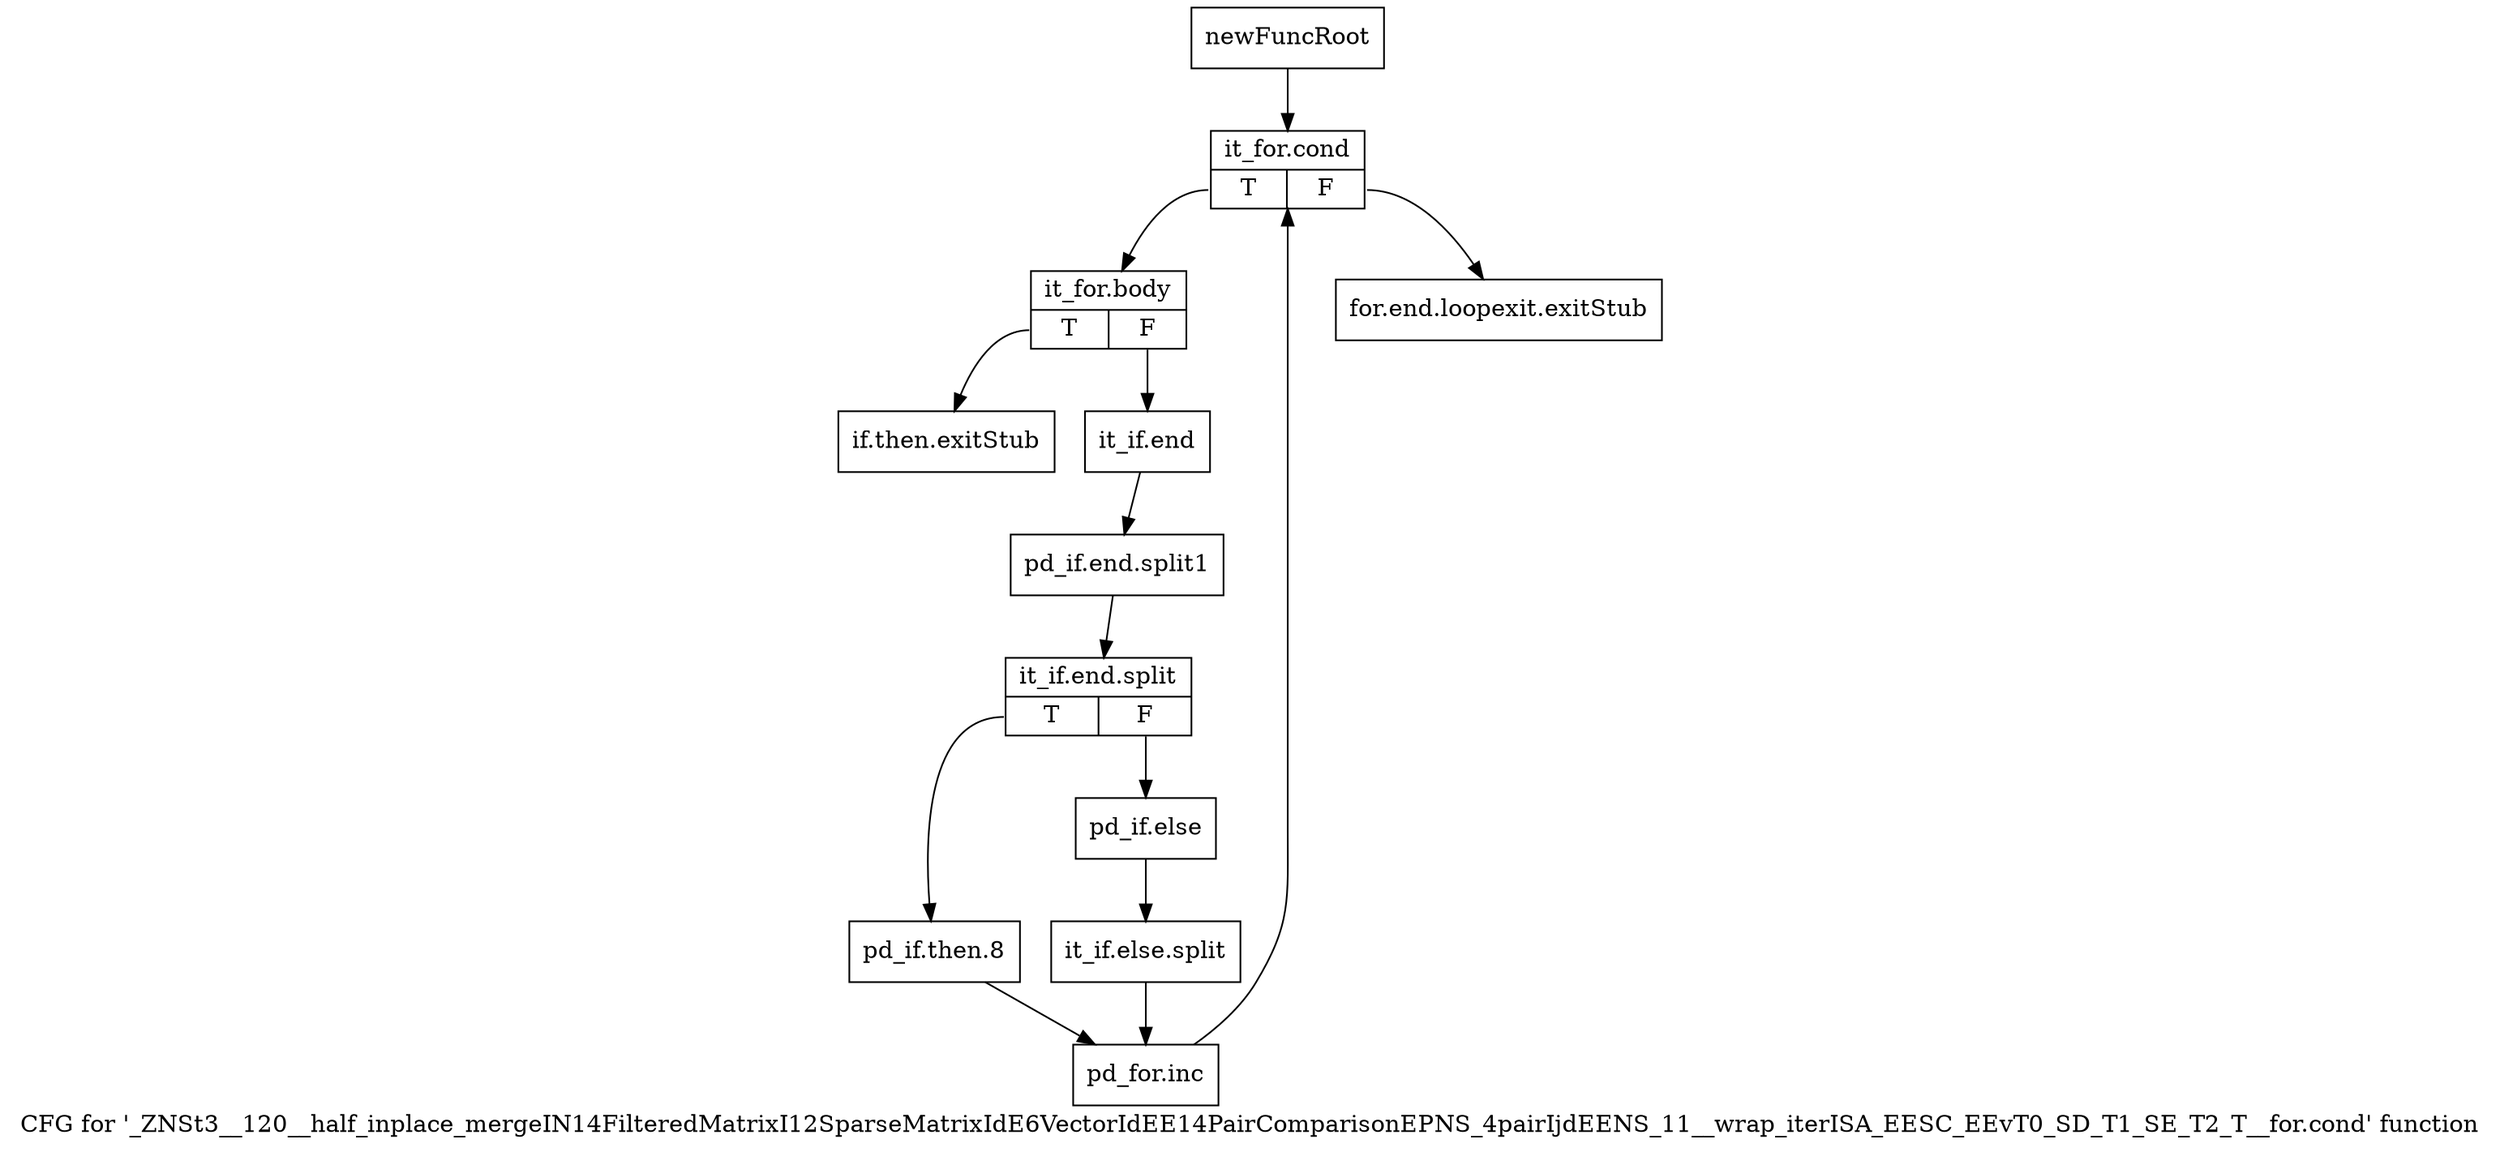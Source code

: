digraph "CFG for '_ZNSt3__120__half_inplace_mergeIN14FilteredMatrixI12SparseMatrixIdE6VectorIdEE14PairComparisonEPNS_4pairIjdEENS_11__wrap_iterISA_EESC_EEvT0_SD_T1_SE_T2_T__for.cond' function" {
	label="CFG for '_ZNSt3__120__half_inplace_mergeIN14FilteredMatrixI12SparseMatrixIdE6VectorIdEE14PairComparisonEPNS_4pairIjdEENS_11__wrap_iterISA_EESC_EEvT0_SD_T1_SE_T2_T__for.cond' function";

	Node0x9377760 [shape=record,label="{newFuncRoot}"];
	Node0x9377760 -> Node0x9377850;
	Node0x93777b0 [shape=record,label="{for.end.loopexit.exitStub}"];
	Node0x9377800 [shape=record,label="{if.then.exitStub}"];
	Node0x9377850 [shape=record,label="{it_for.cond|{<s0>T|<s1>F}}"];
	Node0x9377850:s0 -> Node0x93778a0;
	Node0x9377850:s1 -> Node0x93777b0;
	Node0x93778a0 [shape=record,label="{it_for.body|{<s0>T|<s1>F}}"];
	Node0x93778a0:s0 -> Node0x9377800;
	Node0x93778a0:s1 -> Node0x93778f0;
	Node0x93778f0 [shape=record,label="{it_if.end}"];
	Node0x93778f0 -> Node0x927c780;
	Node0x927c780 [shape=record,label="{pd_if.end.split1}"];
	Node0x927c780 -> Node0xb5ca350;
	Node0xb5ca350 [shape=record,label="{it_if.end.split|{<s0>T|<s1>F}}"];
	Node0xb5ca350:s0 -> Node0x9377bb0;
	Node0xb5ca350:s1 -> Node0x9377940;
	Node0x9377940 [shape=record,label="{pd_if.else}"];
	Node0x9377940 -> Node0xb5ca260;
	Node0xb5ca260 [shape=record,label="{it_if.else.split}"];
	Node0xb5ca260 -> Node0x9377c00;
	Node0x9377bb0 [shape=record,label="{pd_if.then.8}"];
	Node0x9377bb0 -> Node0x9377c00;
	Node0x9377c00 [shape=record,label="{pd_for.inc}"];
	Node0x9377c00 -> Node0x9377850;
}
